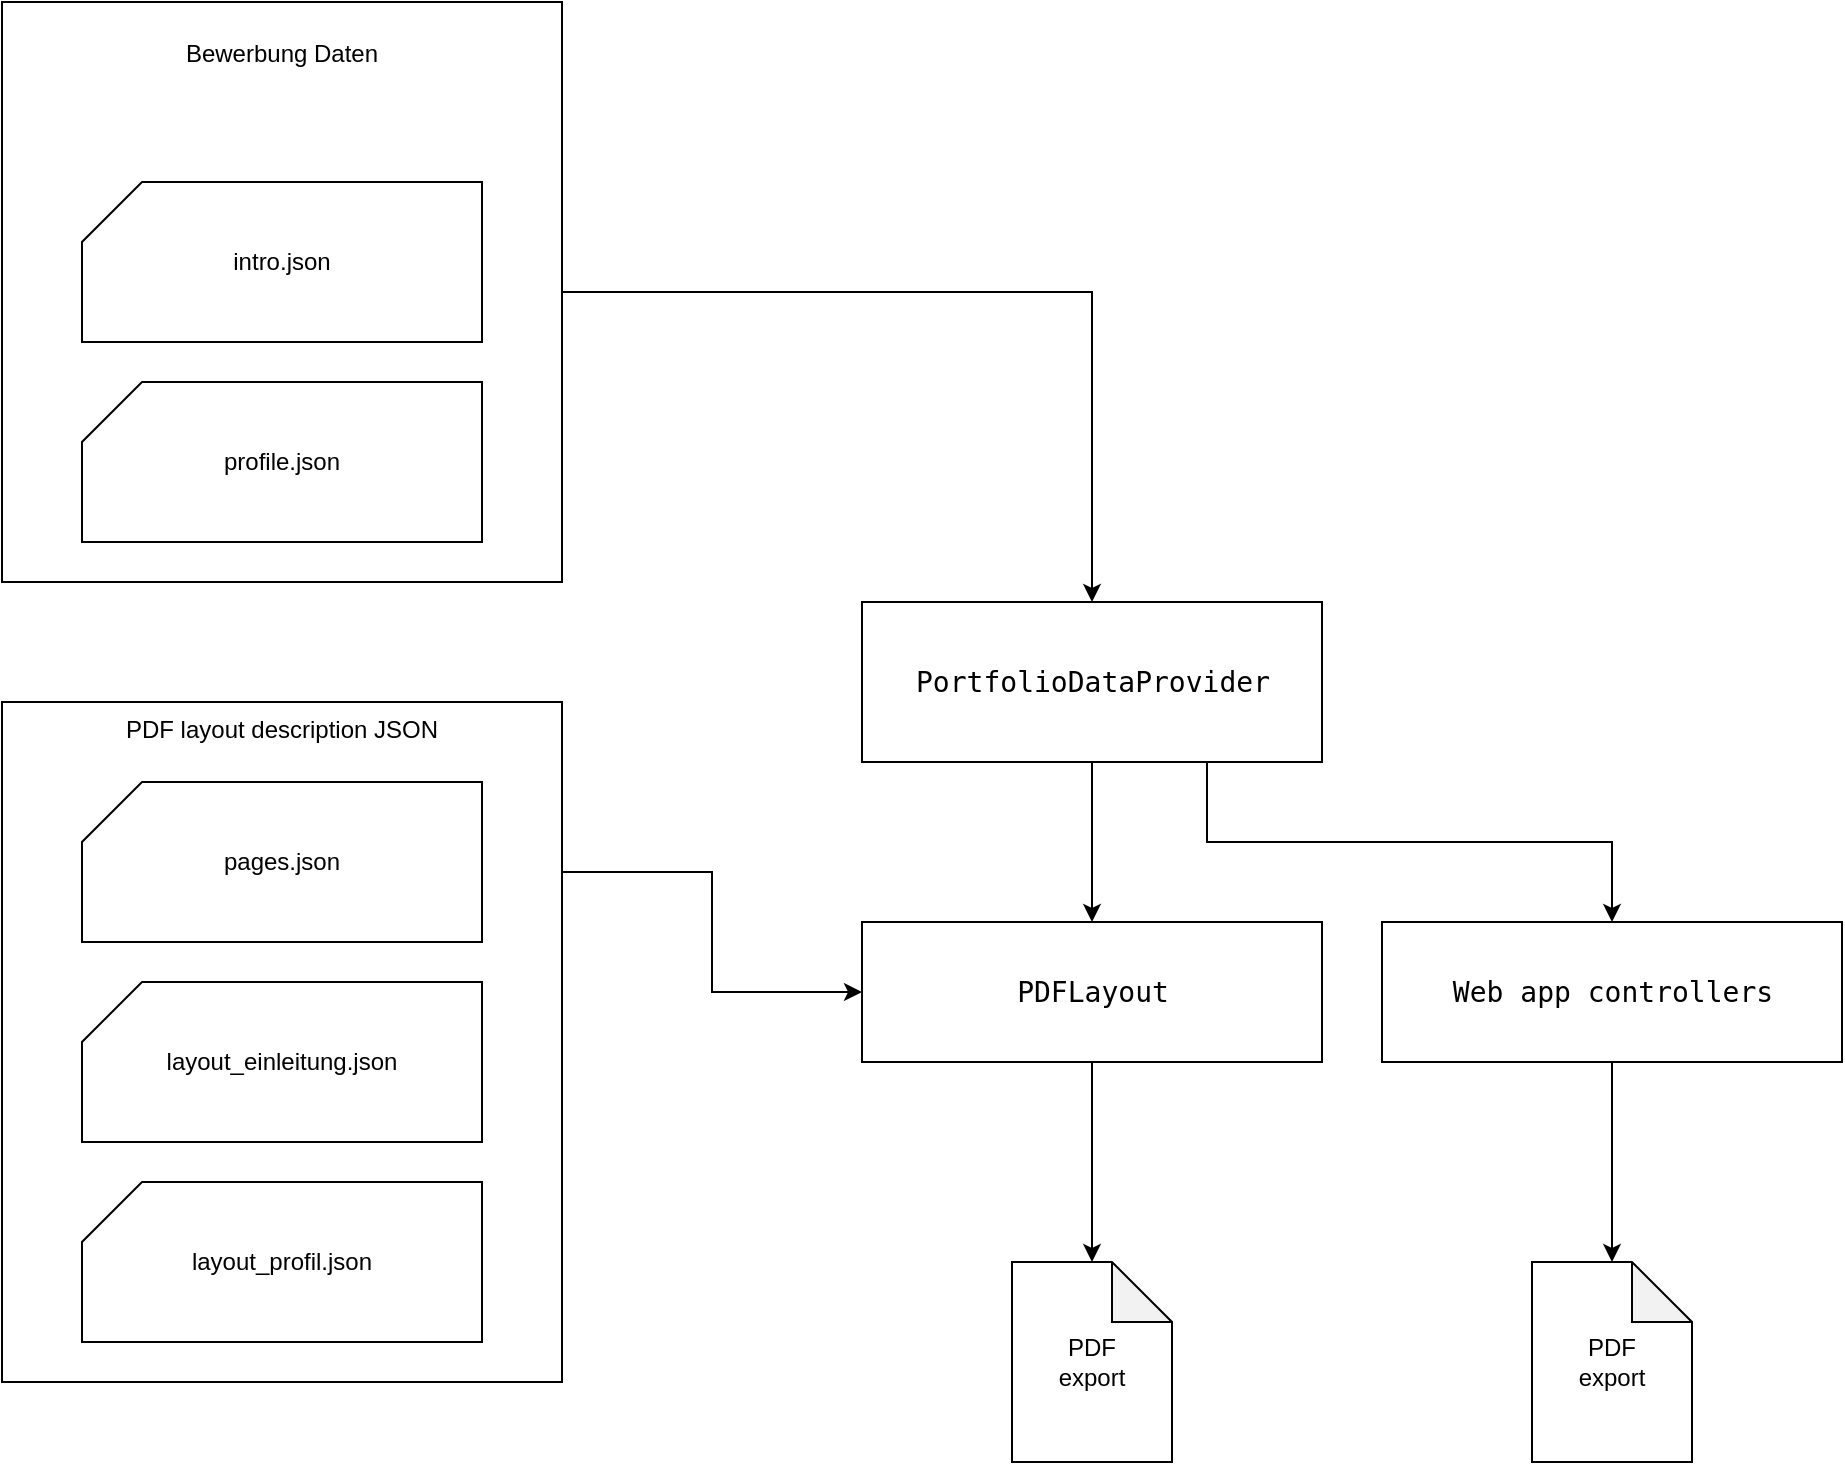 <mxfile version="17.2.4" type="device"><diagram id="OeEkw1SUW8jftH-5PQy2" name="Page-1"><mxGraphModel dx="1990" dy="1238" grid="1" gridSize="10" guides="1" tooltips="1" connect="1" arrows="1" fold="1" page="1" pageScale="1" pageWidth="850" pageHeight="1100" math="0" shadow="0"><root><mxCell id="0"/><mxCell id="1" parent="0"/><mxCell id="ABqNAdNnGOlrq5wiPmLR-19" style="edgeStyle=orthogonalEdgeStyle;rounded=0;orthogonalLoop=1;jettySize=auto;html=1;exitX=1;exitY=0.5;exitDx=0;exitDy=0;entryX=0.5;entryY=0;entryDx=0;entryDy=0;fontColor=#000000;" edge="1" parent="1" source="ABqNAdNnGOlrq5wiPmLR-3" target="ABqNAdNnGOlrq5wiPmLR-16"><mxGeometry relative="1" as="geometry"/></mxCell><mxCell id="ABqNAdNnGOlrq5wiPmLR-3" value="&lt;p&gt;Bewerbung Daten&lt;/p&gt;" style="rounded=0;whiteSpace=wrap;html=1;fillColor=none;container=1;recursiveResize=0;verticalAlign=top;" vertex="1" parent="1"><mxGeometry x="60" y="150" width="280" height="290" as="geometry"/></mxCell><mxCell id="ABqNAdNnGOlrq5wiPmLR-2" value="profile.json" style="shape=card;whiteSpace=wrap;html=1;" vertex="1" parent="ABqNAdNnGOlrq5wiPmLR-3"><mxGeometry x="40" y="190" width="200" height="80" as="geometry"/></mxCell><mxCell id="ABqNAdNnGOlrq5wiPmLR-1" value="intro.json" style="shape=card;whiteSpace=wrap;html=1;" vertex="1" parent="ABqNAdNnGOlrq5wiPmLR-3"><mxGeometry x="40" y="90" width="200" height="80" as="geometry"/></mxCell><mxCell id="ABqNAdNnGOlrq5wiPmLR-25" style="edgeStyle=orthogonalEdgeStyle;rounded=0;orthogonalLoop=1;jettySize=auto;html=1;exitX=0.5;exitY=1;exitDx=0;exitDy=0;entryX=0.5;entryY=0;entryDx=0;entryDy=0;fontColor=#000000;" edge="1" parent="1" source="ABqNAdNnGOlrq5wiPmLR-16" target="ABqNAdNnGOlrq5wiPmLR-18"><mxGeometry relative="1" as="geometry"/></mxCell><mxCell id="ABqNAdNnGOlrq5wiPmLR-29" style="edgeStyle=orthogonalEdgeStyle;rounded=0;orthogonalLoop=1;jettySize=auto;html=1;exitX=0.75;exitY=1;exitDx=0;exitDy=0;fontColor=#000000;" edge="1" parent="1" source="ABqNAdNnGOlrq5wiPmLR-16" target="ABqNAdNnGOlrq5wiPmLR-28"><mxGeometry relative="1" as="geometry"/></mxCell><mxCell id="ABqNAdNnGOlrq5wiPmLR-16" value="&lt;div style=&quot;font-family: &amp;#34;droid sans mono&amp;#34; , &amp;#34;monospace&amp;#34; , monospace ; font-size: 14px ; line-height: 19px&quot;&gt;&lt;div style=&quot;font-family: &amp;#34;droid sans mono&amp;#34; , &amp;#34;monospace&amp;#34; , monospace ; line-height: 19px&quot;&gt;PortfolioDataProvider&lt;/div&gt;&lt;/div&gt;" style="html=1;fillColor=none;fontColor=default;" vertex="1" parent="1"><mxGeometry x="490" y="450" width="230" height="80" as="geometry"/></mxCell><mxCell id="ABqNAdNnGOlrq5wiPmLR-27" style="edgeStyle=orthogonalEdgeStyle;rounded=0;orthogonalLoop=1;jettySize=auto;html=1;exitX=0.5;exitY=1;exitDx=0;exitDy=0;entryX=0.5;entryY=0;entryDx=0;entryDy=0;entryPerimeter=0;fontColor=#000000;" edge="1" parent="1" source="ABqNAdNnGOlrq5wiPmLR-18" target="ABqNAdNnGOlrq5wiPmLR-26"><mxGeometry relative="1" as="geometry"/></mxCell><mxCell id="ABqNAdNnGOlrq5wiPmLR-18" value="&lt;div style=&quot;font-family: &amp;#34;droid sans mono&amp;#34; , &amp;#34;monospace&amp;#34; , monospace ; font-size: 14px ; line-height: 19px&quot;&gt;PDFLayout&lt;/div&gt;" style="html=1;fontColor=default;fillColor=none;" vertex="1" parent="1"><mxGeometry x="490" y="610" width="230" height="70" as="geometry"/></mxCell><mxCell id="ABqNAdNnGOlrq5wiPmLR-24" style="edgeStyle=orthogonalEdgeStyle;rounded=0;orthogonalLoop=1;jettySize=auto;html=1;exitX=1;exitY=0.25;exitDx=0;exitDy=0;entryX=0;entryY=0.5;entryDx=0;entryDy=0;fontColor=#000000;" edge="1" parent="1" source="ABqNAdNnGOlrq5wiPmLR-20" target="ABqNAdNnGOlrq5wiPmLR-18"><mxGeometry relative="1" as="geometry"/></mxCell><mxCell id="ABqNAdNnGOlrq5wiPmLR-20" value="PDF layout description JSON" style="rounded=0;whiteSpace=wrap;html=1;labelBackgroundColor=none;fontColor=#000000;fillColor=none;container=1;recursiveResize=0;verticalAlign=top;" vertex="1" parent="1"><mxGeometry x="60" y="500" width="280" height="340" as="geometry"/></mxCell><mxCell id="ABqNAdNnGOlrq5wiPmLR-21" value="layout_profil.json" style="shape=card;whiteSpace=wrap;html=1;" vertex="1" parent="ABqNAdNnGOlrq5wiPmLR-20"><mxGeometry x="40" y="240" width="200" height="80" as="geometry"/></mxCell><mxCell id="ABqNAdNnGOlrq5wiPmLR-22" value="layout_einleitung.json" style="shape=card;whiteSpace=wrap;html=1;" vertex="1" parent="ABqNAdNnGOlrq5wiPmLR-20"><mxGeometry x="40" y="140" width="200" height="80" as="geometry"/></mxCell><mxCell id="ABqNAdNnGOlrq5wiPmLR-23" value="pages.json" style="shape=card;whiteSpace=wrap;html=1;" vertex="1" parent="ABqNAdNnGOlrq5wiPmLR-20"><mxGeometry x="40" y="40" width="200" height="80" as="geometry"/></mxCell><mxCell id="ABqNAdNnGOlrq5wiPmLR-26" value="PDF&lt;br&gt;export" style="shape=note;whiteSpace=wrap;html=1;backgroundOutline=1;darkOpacity=0.05;labelBackgroundColor=none;fontColor=#000000;fillColor=none;" vertex="1" parent="1"><mxGeometry x="565" y="780" width="80" height="100" as="geometry"/></mxCell><mxCell id="ABqNAdNnGOlrq5wiPmLR-31" style="edgeStyle=orthogonalEdgeStyle;rounded=0;orthogonalLoop=1;jettySize=auto;html=1;exitX=0.5;exitY=1;exitDx=0;exitDy=0;fontColor=#000000;" edge="1" parent="1" source="ABqNAdNnGOlrq5wiPmLR-28" target="ABqNAdNnGOlrq5wiPmLR-30"><mxGeometry relative="1" as="geometry"/></mxCell><mxCell id="ABqNAdNnGOlrq5wiPmLR-28" value="&lt;div style=&quot;font-family: &amp;#34;droid sans mono&amp;#34; , &amp;#34;monospace&amp;#34; , monospace ; font-size: 14px ; line-height: 19px&quot;&gt;Web app controllers&lt;/div&gt;" style="html=1;fontColor=default;fillColor=none;" vertex="1" parent="1"><mxGeometry x="750" y="610" width="230" height="70" as="geometry"/></mxCell><mxCell id="ABqNAdNnGOlrq5wiPmLR-30" value="PDF&lt;br&gt;export" style="shape=note;whiteSpace=wrap;html=1;backgroundOutline=1;darkOpacity=0.05;labelBackgroundColor=none;fontColor=#000000;fillColor=none;" vertex="1" parent="1"><mxGeometry x="825" y="780" width="80" height="100" as="geometry"/></mxCell></root></mxGraphModel></diagram></mxfile>